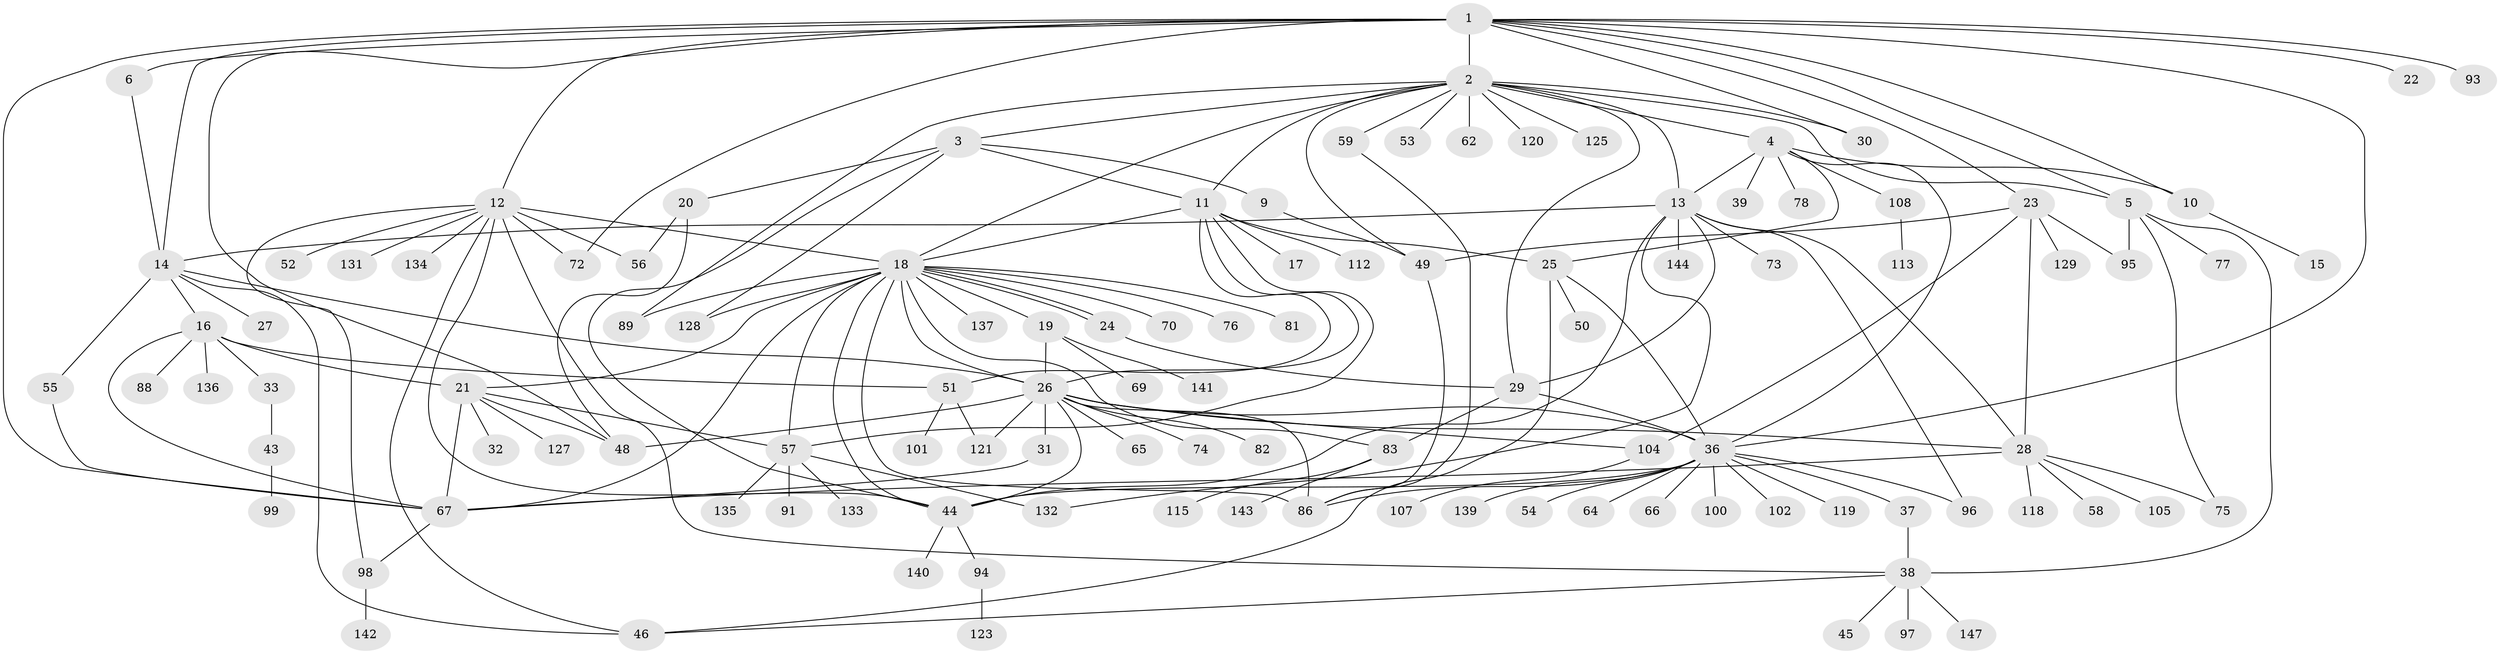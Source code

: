 // Generated by graph-tools (version 1.1) at 2025/51/02/27/25 19:51:54]
// undirected, 112 vertices, 174 edges
graph export_dot {
graph [start="1"]
  node [color=gray90,style=filled];
  1 [super="+7"];
  2 [super="+8"];
  3 [super="+35"];
  4 [super="+87"];
  5 [super="+126"];
  6;
  9;
  10;
  11 [super="+40"];
  12 [super="+47"];
  13 [super="+60"];
  14 [super="+63"];
  15;
  16 [super="+34"];
  17;
  18 [super="+61"];
  19 [super="+71"];
  20;
  21;
  22;
  23 [super="+103"];
  24;
  25;
  26 [super="+42"];
  27;
  28 [super="+68"];
  29 [super="+92"];
  30 [super="+80"];
  31 [super="+130"];
  32;
  33;
  36 [super="+41"];
  37 [super="+79"];
  38;
  39;
  43 [super="+111"];
  44 [super="+85"];
  45;
  46 [super="+138"];
  48 [super="+90"];
  49;
  50;
  51 [super="+116"];
  52;
  53;
  54;
  55;
  56;
  57 [super="+117"];
  58;
  59 [super="+110"];
  62;
  64;
  65;
  66 [super="+145"];
  67 [super="+122"];
  69;
  70;
  72 [super="+84"];
  73;
  74;
  75;
  76;
  77;
  78;
  81;
  82;
  83 [super="+106"];
  86 [super="+114"];
  88;
  89;
  91;
  93;
  94;
  95 [super="+109"];
  96;
  97;
  98 [super="+146"];
  99;
  100;
  101;
  102 [super="+124"];
  104;
  105;
  107;
  108;
  112;
  113;
  115;
  118;
  119;
  120;
  121;
  123;
  125;
  127;
  128;
  129;
  131;
  132;
  133;
  134;
  135;
  136;
  137;
  139;
  140;
  141;
  142;
  143;
  144;
  147;
  1 -- 2;
  1 -- 5;
  1 -- 6;
  1 -- 10;
  1 -- 12;
  1 -- 14;
  1 -- 22;
  1 -- 23;
  1 -- 30;
  1 -- 36;
  1 -- 48;
  1 -- 67 [weight=2];
  1 -- 72;
  1 -- 93;
  2 -- 3;
  2 -- 4;
  2 -- 5;
  2 -- 11;
  2 -- 13;
  2 -- 49;
  2 -- 53;
  2 -- 59;
  2 -- 62;
  2 -- 89;
  2 -- 120;
  2 -- 125;
  2 -- 18;
  2 -- 29;
  2 -- 30;
  3 -- 9;
  3 -- 11;
  3 -- 20;
  3 -- 128;
  3 -- 44;
  4 -- 10;
  4 -- 13;
  4 -- 25;
  4 -- 36;
  4 -- 39;
  4 -- 78;
  4 -- 108;
  5 -- 75;
  5 -- 77;
  5 -- 95;
  5 -- 38;
  6 -- 14;
  9 -- 49;
  10 -- 15;
  11 -- 17;
  11 -- 18;
  11 -- 25;
  11 -- 51;
  11 -- 57;
  11 -- 112;
  11 -- 26;
  12 -- 18;
  12 -- 38;
  12 -- 52;
  12 -- 56;
  12 -- 72;
  12 -- 98;
  12 -- 131;
  12 -- 134;
  12 -- 44;
  12 -- 46;
  13 -- 14;
  13 -- 29;
  13 -- 44;
  13 -- 73;
  13 -- 96;
  13 -- 132;
  13 -- 144;
  13 -- 28;
  14 -- 16;
  14 -- 26;
  14 -- 27;
  14 -- 55;
  14 -- 46;
  16 -- 21;
  16 -- 33;
  16 -- 51;
  16 -- 67;
  16 -- 88;
  16 -- 136;
  18 -- 19;
  18 -- 21;
  18 -- 24;
  18 -- 24;
  18 -- 26 [weight=2];
  18 -- 70;
  18 -- 137;
  18 -- 128;
  18 -- 67 [weight=2];
  18 -- 44;
  18 -- 76;
  18 -- 81;
  18 -- 83;
  18 -- 89;
  18 -- 57;
  18 -- 86;
  19 -- 69;
  19 -- 26;
  19 -- 141;
  20 -- 56;
  20 -- 48;
  21 -- 32;
  21 -- 48;
  21 -- 67;
  21 -- 127;
  21 -- 57;
  23 -- 28;
  23 -- 49;
  23 -- 104;
  23 -- 129;
  23 -- 95;
  24 -- 29;
  25 -- 36;
  25 -- 46;
  25 -- 50;
  26 -- 31;
  26 -- 36;
  26 -- 48;
  26 -- 74;
  26 -- 104;
  26 -- 121;
  26 -- 65;
  26 -- 82;
  26 -- 86;
  26 -- 44;
  26 -- 28;
  28 -- 58;
  28 -- 118;
  28 -- 67;
  28 -- 105;
  28 -- 75;
  29 -- 83;
  29 -- 36;
  31 -- 67;
  33 -- 43;
  36 -- 37;
  36 -- 44;
  36 -- 54;
  36 -- 64;
  36 -- 66;
  36 -- 100;
  36 -- 102;
  36 -- 119;
  36 -- 96;
  36 -- 139;
  36 -- 86;
  37 -- 38 [weight=2];
  38 -- 45;
  38 -- 97;
  38 -- 147;
  38 -- 46;
  43 -- 99;
  44 -- 140;
  44 -- 94;
  49 -- 86;
  51 -- 101;
  51 -- 121;
  55 -- 67;
  57 -- 91;
  57 -- 132;
  57 -- 133;
  57 -- 135;
  59 -- 86;
  67 -- 98;
  83 -- 115;
  83 -- 143;
  94 -- 123;
  98 -- 142;
  104 -- 107;
  108 -- 113;
}
